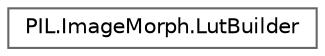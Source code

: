 digraph "Graphical Class Hierarchy"
{
 // LATEX_PDF_SIZE
  bgcolor="transparent";
  edge [fontname=Helvetica,fontsize=10,labelfontname=Helvetica,labelfontsize=10];
  node [fontname=Helvetica,fontsize=10,shape=box,height=0.2,width=0.4];
  rankdir="LR";
  Node0 [id="Node000000",label="PIL.ImageMorph.LutBuilder",height=0.2,width=0.4,color="grey40", fillcolor="white", style="filled",URL="$de/dda/classPIL_1_1ImageMorph_1_1LutBuilder.html",tooltip=" "];
}
